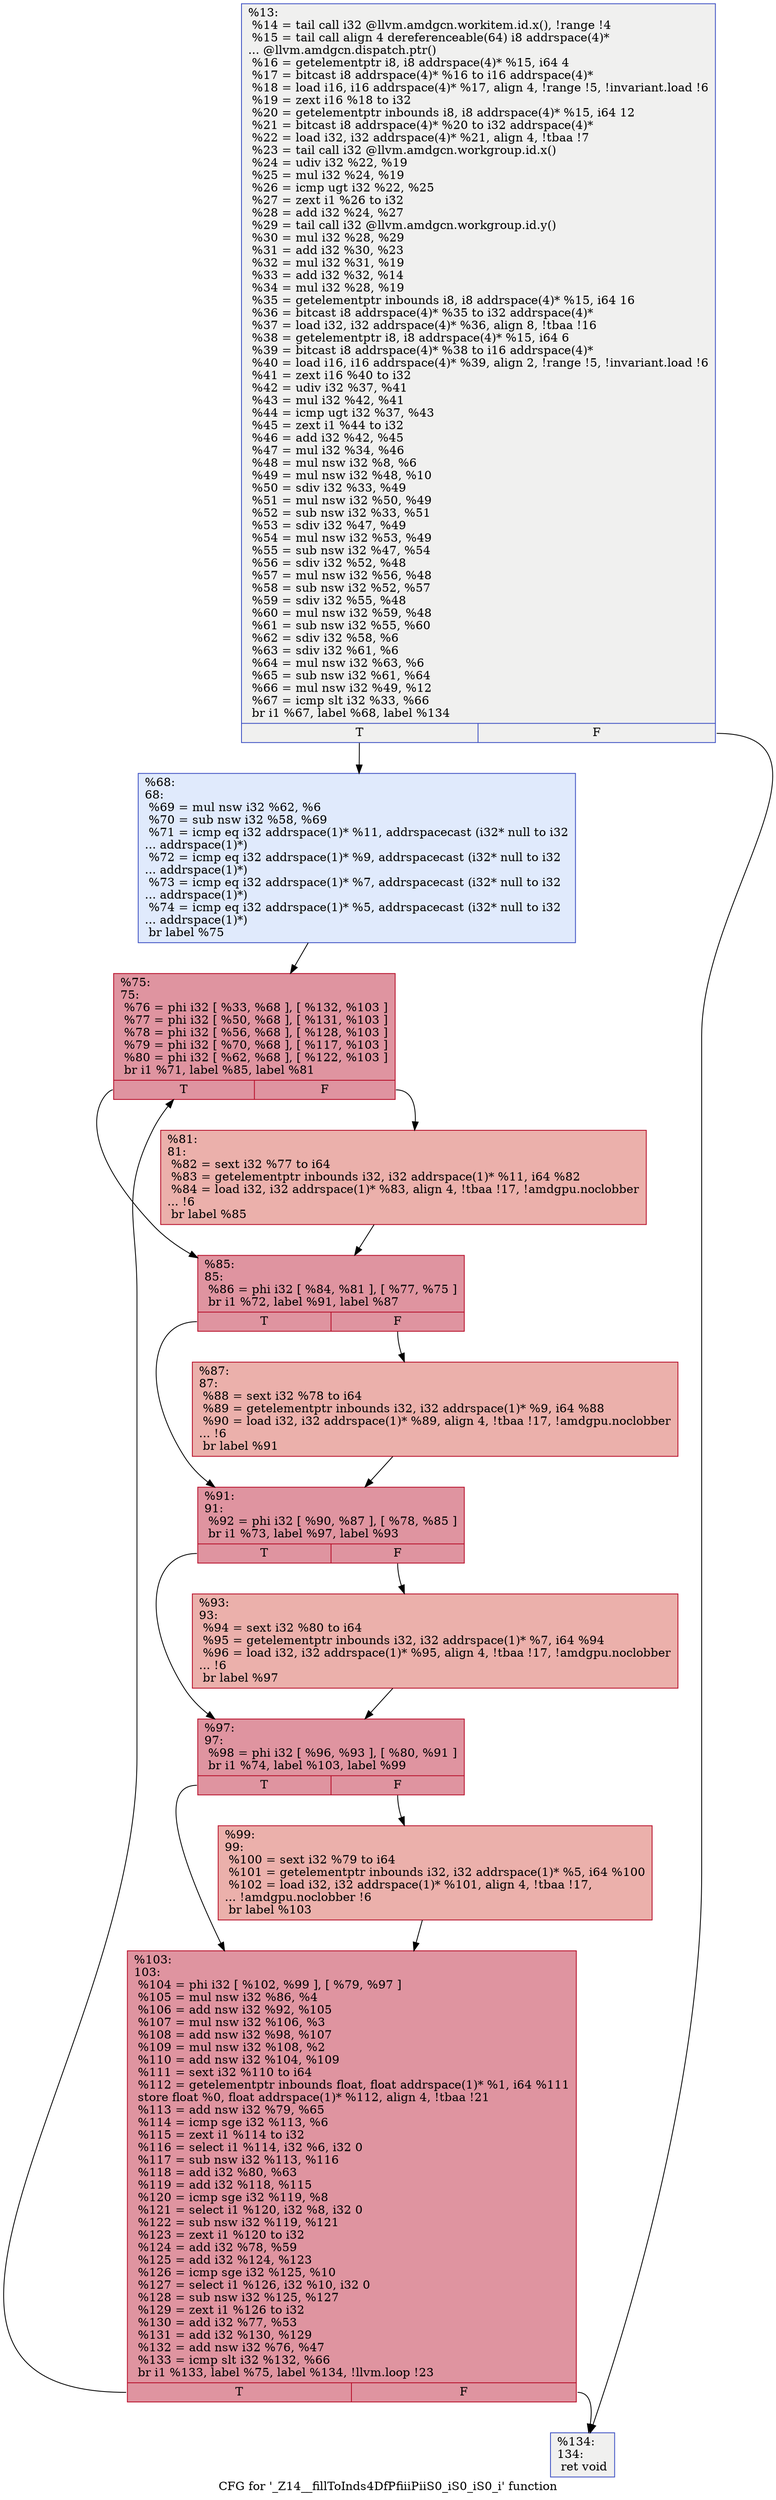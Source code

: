 digraph "CFG for '_Z14__fillToInds4DfPfiiiPiiS0_iS0_iS0_i' function" {
	label="CFG for '_Z14__fillToInds4DfPfiiiPiiS0_iS0_iS0_i' function";

	Node0x465bb40 [shape=record,color="#3d50c3ff", style=filled, fillcolor="#dedcdb70",label="{%13:\l  %14 = tail call i32 @llvm.amdgcn.workitem.id.x(), !range !4\l  %15 = tail call align 4 dereferenceable(64) i8 addrspace(4)*\l... @llvm.amdgcn.dispatch.ptr()\l  %16 = getelementptr i8, i8 addrspace(4)* %15, i64 4\l  %17 = bitcast i8 addrspace(4)* %16 to i16 addrspace(4)*\l  %18 = load i16, i16 addrspace(4)* %17, align 4, !range !5, !invariant.load !6\l  %19 = zext i16 %18 to i32\l  %20 = getelementptr inbounds i8, i8 addrspace(4)* %15, i64 12\l  %21 = bitcast i8 addrspace(4)* %20 to i32 addrspace(4)*\l  %22 = load i32, i32 addrspace(4)* %21, align 4, !tbaa !7\l  %23 = tail call i32 @llvm.amdgcn.workgroup.id.x()\l  %24 = udiv i32 %22, %19\l  %25 = mul i32 %24, %19\l  %26 = icmp ugt i32 %22, %25\l  %27 = zext i1 %26 to i32\l  %28 = add i32 %24, %27\l  %29 = tail call i32 @llvm.amdgcn.workgroup.id.y()\l  %30 = mul i32 %28, %29\l  %31 = add i32 %30, %23\l  %32 = mul i32 %31, %19\l  %33 = add i32 %32, %14\l  %34 = mul i32 %28, %19\l  %35 = getelementptr inbounds i8, i8 addrspace(4)* %15, i64 16\l  %36 = bitcast i8 addrspace(4)* %35 to i32 addrspace(4)*\l  %37 = load i32, i32 addrspace(4)* %36, align 8, !tbaa !16\l  %38 = getelementptr i8, i8 addrspace(4)* %15, i64 6\l  %39 = bitcast i8 addrspace(4)* %38 to i16 addrspace(4)*\l  %40 = load i16, i16 addrspace(4)* %39, align 2, !range !5, !invariant.load !6\l  %41 = zext i16 %40 to i32\l  %42 = udiv i32 %37, %41\l  %43 = mul i32 %42, %41\l  %44 = icmp ugt i32 %37, %43\l  %45 = zext i1 %44 to i32\l  %46 = add i32 %42, %45\l  %47 = mul i32 %34, %46\l  %48 = mul nsw i32 %8, %6\l  %49 = mul nsw i32 %48, %10\l  %50 = sdiv i32 %33, %49\l  %51 = mul nsw i32 %50, %49\l  %52 = sub nsw i32 %33, %51\l  %53 = sdiv i32 %47, %49\l  %54 = mul nsw i32 %53, %49\l  %55 = sub nsw i32 %47, %54\l  %56 = sdiv i32 %52, %48\l  %57 = mul nsw i32 %56, %48\l  %58 = sub nsw i32 %52, %57\l  %59 = sdiv i32 %55, %48\l  %60 = mul nsw i32 %59, %48\l  %61 = sub nsw i32 %55, %60\l  %62 = sdiv i32 %58, %6\l  %63 = sdiv i32 %61, %6\l  %64 = mul nsw i32 %63, %6\l  %65 = sub nsw i32 %61, %64\l  %66 = mul nsw i32 %49, %12\l  %67 = icmp slt i32 %33, %66\l  br i1 %67, label %68, label %134\l|{<s0>T|<s1>F}}"];
	Node0x465bb40:s0 -> Node0x465ef90;
	Node0x465bb40:s1 -> Node0x4661310;
	Node0x465ef90 [shape=record,color="#3d50c3ff", style=filled, fillcolor="#b9d0f970",label="{%68:\l68:                                               \l  %69 = mul nsw i32 %62, %6\l  %70 = sub nsw i32 %58, %69\l  %71 = icmp eq i32 addrspace(1)* %11, addrspacecast (i32* null to i32\l... addrspace(1)*)\l  %72 = icmp eq i32 addrspace(1)* %9, addrspacecast (i32* null to i32\l... addrspace(1)*)\l  %73 = icmp eq i32 addrspace(1)* %7, addrspacecast (i32* null to i32\l... addrspace(1)*)\l  %74 = icmp eq i32 addrspace(1)* %5, addrspacecast (i32* null to i32\l... addrspace(1)*)\l  br label %75\l}"];
	Node0x465ef90 -> Node0x4661dd0;
	Node0x4661dd0 [shape=record,color="#b70d28ff", style=filled, fillcolor="#b70d2870",label="{%75:\l75:                                               \l  %76 = phi i32 [ %33, %68 ], [ %132, %103 ]\l  %77 = phi i32 [ %50, %68 ], [ %131, %103 ]\l  %78 = phi i32 [ %56, %68 ], [ %128, %103 ]\l  %79 = phi i32 [ %70, %68 ], [ %117, %103 ]\l  %80 = phi i32 [ %62, %68 ], [ %122, %103 ]\l  br i1 %71, label %85, label %81\l|{<s0>T|<s1>F}}"];
	Node0x4661dd0:s0 -> Node0x4662490;
	Node0x4661dd0:s1 -> Node0x4662520;
	Node0x4662520 [shape=record,color="#b70d28ff", style=filled, fillcolor="#d24b4070",label="{%81:\l81:                                               \l  %82 = sext i32 %77 to i64\l  %83 = getelementptr inbounds i32, i32 addrspace(1)* %11, i64 %82\l  %84 = load i32, i32 addrspace(1)* %83, align 4, !tbaa !17, !amdgpu.noclobber\l... !6\l  br label %85\l}"];
	Node0x4662520 -> Node0x4662490;
	Node0x4662490 [shape=record,color="#b70d28ff", style=filled, fillcolor="#b70d2870",label="{%85:\l85:                                               \l  %86 = phi i32 [ %84, %81 ], [ %77, %75 ]\l  br i1 %72, label %91, label %87\l|{<s0>T|<s1>F}}"];
	Node0x4662490:s0 -> Node0x4662a70;
	Node0x4662490:s1 -> Node0x4662ac0;
	Node0x4662ac0 [shape=record,color="#b70d28ff", style=filled, fillcolor="#d24b4070",label="{%87:\l87:                                               \l  %88 = sext i32 %78 to i64\l  %89 = getelementptr inbounds i32, i32 addrspace(1)* %9, i64 %88\l  %90 = load i32, i32 addrspace(1)* %89, align 4, !tbaa !17, !amdgpu.noclobber\l... !6\l  br label %91\l}"];
	Node0x4662ac0 -> Node0x4662a70;
	Node0x4662a70 [shape=record,color="#b70d28ff", style=filled, fillcolor="#b70d2870",label="{%91:\l91:                                               \l  %92 = phi i32 [ %90, %87 ], [ %78, %85 ]\l  br i1 %73, label %97, label %93\l|{<s0>T|<s1>F}}"];
	Node0x4662a70:s0 -> Node0x46634b0;
	Node0x4662a70:s1 -> Node0x4663500;
	Node0x4663500 [shape=record,color="#b70d28ff", style=filled, fillcolor="#d24b4070",label="{%93:\l93:                                               \l  %94 = sext i32 %80 to i64\l  %95 = getelementptr inbounds i32, i32 addrspace(1)* %7, i64 %94\l  %96 = load i32, i32 addrspace(1)* %95, align 4, !tbaa !17, !amdgpu.noclobber\l... !6\l  br label %97\l}"];
	Node0x4663500 -> Node0x46634b0;
	Node0x46634b0 [shape=record,color="#b70d28ff", style=filled, fillcolor="#b70d2870",label="{%97:\l97:                                               \l  %98 = phi i32 [ %96, %93 ], [ %80, %91 ]\l  br i1 %74, label %103, label %99\l|{<s0>T|<s1>F}}"];
	Node0x46634b0:s0 -> Node0x4661ed0;
	Node0x46634b0:s1 -> Node0x4663910;
	Node0x4663910 [shape=record,color="#b70d28ff", style=filled, fillcolor="#d24b4070",label="{%99:\l99:                                               \l  %100 = sext i32 %79 to i64\l  %101 = getelementptr inbounds i32, i32 addrspace(1)* %5, i64 %100\l  %102 = load i32, i32 addrspace(1)* %101, align 4, !tbaa !17,\l... !amdgpu.noclobber !6\l  br label %103\l}"];
	Node0x4663910 -> Node0x4661ed0;
	Node0x4661ed0 [shape=record,color="#b70d28ff", style=filled, fillcolor="#b70d2870",label="{%103:\l103:                                              \l  %104 = phi i32 [ %102, %99 ], [ %79, %97 ]\l  %105 = mul nsw i32 %86, %4\l  %106 = add nsw i32 %92, %105\l  %107 = mul nsw i32 %106, %3\l  %108 = add nsw i32 %98, %107\l  %109 = mul nsw i32 %108, %2\l  %110 = add nsw i32 %104, %109\l  %111 = sext i32 %110 to i64\l  %112 = getelementptr inbounds float, float addrspace(1)* %1, i64 %111\l  store float %0, float addrspace(1)* %112, align 4, !tbaa !21\l  %113 = add nsw i32 %79, %65\l  %114 = icmp sge i32 %113, %6\l  %115 = zext i1 %114 to i32\l  %116 = select i1 %114, i32 %6, i32 0\l  %117 = sub nsw i32 %113, %116\l  %118 = add i32 %80, %63\l  %119 = add i32 %118, %115\l  %120 = icmp sge i32 %119, %8\l  %121 = select i1 %120, i32 %8, i32 0\l  %122 = sub nsw i32 %119, %121\l  %123 = zext i1 %120 to i32\l  %124 = add i32 %78, %59\l  %125 = add i32 %124, %123\l  %126 = icmp sge i32 %125, %10\l  %127 = select i1 %126, i32 %10, i32 0\l  %128 = sub nsw i32 %125, %127\l  %129 = zext i1 %126 to i32\l  %130 = add i32 %77, %53\l  %131 = add i32 %130, %129\l  %132 = add nsw i32 %76, %47\l  %133 = icmp slt i32 %132, %66\l  br i1 %133, label %75, label %134, !llvm.loop !23\l|{<s0>T|<s1>F}}"];
	Node0x4661ed0:s0 -> Node0x4661dd0;
	Node0x4661ed0:s1 -> Node0x4661310;
	Node0x4661310 [shape=record,color="#3d50c3ff", style=filled, fillcolor="#dedcdb70",label="{%134:\l134:                                              \l  ret void\l}"];
}
